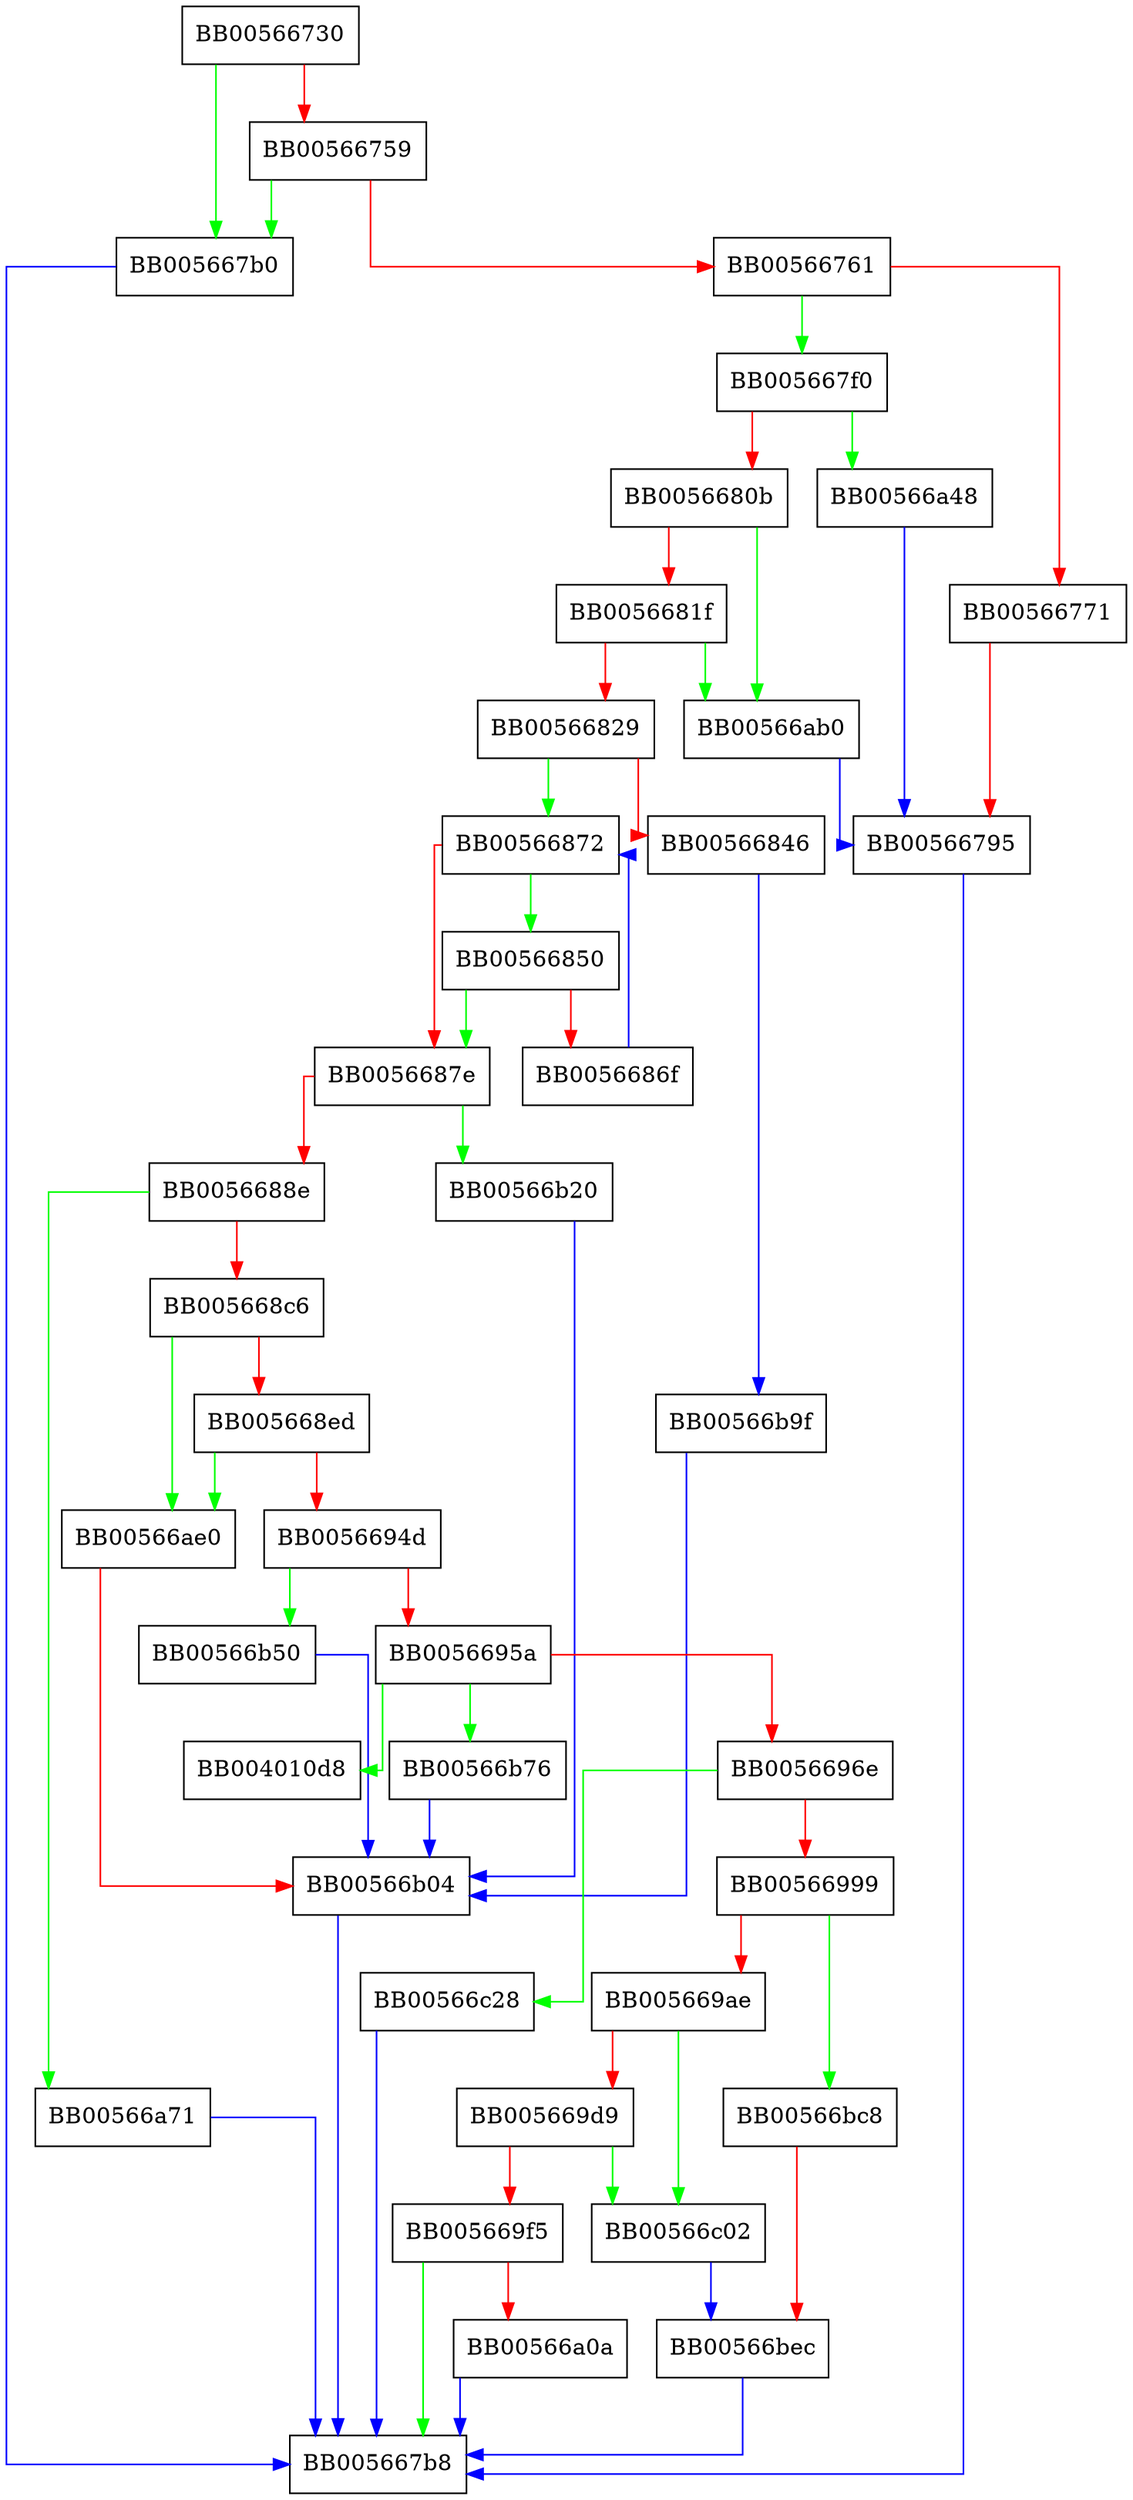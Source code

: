 digraph ossl_cms_Receipt_verify {
  node [shape="box"];
  graph [splines=ortho];
  BB00566730 -> BB005667b0 [color="green"];
  BB00566730 -> BB00566759 [color="red"];
  BB00566759 -> BB005667b0 [color="green"];
  BB00566759 -> BB00566761 [color="red"];
  BB00566761 -> BB005667f0 [color="green"];
  BB00566761 -> BB00566771 [color="red"];
  BB00566771 -> BB00566795 [color="red"];
  BB00566795 -> BB005667b8 [color="blue"];
  BB005667b0 -> BB005667b8 [color="blue"];
  BB005667f0 -> BB00566a48 [color="green"];
  BB005667f0 -> BB0056680b [color="red"];
  BB0056680b -> BB00566ab0 [color="green"];
  BB0056680b -> BB0056681f [color="red"];
  BB0056681f -> BB00566ab0 [color="green"];
  BB0056681f -> BB00566829 [color="red"];
  BB00566829 -> BB00566872 [color="green"];
  BB00566829 -> BB00566846 [color="red"];
  BB00566846 -> BB00566b9f [color="blue"];
  BB00566850 -> BB0056687e [color="green"];
  BB00566850 -> BB0056686f [color="red"];
  BB0056686f -> BB00566872 [color="blue"];
  BB00566872 -> BB00566850 [color="green"];
  BB00566872 -> BB0056687e [color="red"];
  BB0056687e -> BB00566b20 [color="green"];
  BB0056687e -> BB0056688e [color="red"];
  BB0056688e -> BB00566a71 [color="green"];
  BB0056688e -> BB005668c6 [color="red"];
  BB005668c6 -> BB00566ae0 [color="green"];
  BB005668c6 -> BB005668ed [color="red"];
  BB005668ed -> BB00566ae0 [color="green"];
  BB005668ed -> BB0056694d [color="red"];
  BB0056694d -> BB00566b50 [color="green"];
  BB0056694d -> BB0056695a [color="red"];
  BB0056695a -> BB004010d8 [color="green"];
  BB0056695a -> BB00566b76 [color="green"];
  BB0056695a -> BB0056696e [color="red"];
  BB0056696e -> BB00566c28 [color="green"];
  BB0056696e -> BB00566999 [color="red"];
  BB00566999 -> BB00566bc8 [color="green"];
  BB00566999 -> BB005669ae [color="red"];
  BB005669ae -> BB00566c02 [color="green"];
  BB005669ae -> BB005669d9 [color="red"];
  BB005669d9 -> BB00566c02 [color="green"];
  BB005669d9 -> BB005669f5 [color="red"];
  BB005669f5 -> BB005667b8 [color="green"];
  BB005669f5 -> BB00566a0a [color="red"];
  BB00566a0a -> BB005667b8 [color="blue"];
  BB00566a48 -> BB00566795 [color="blue"];
  BB00566a71 -> BB005667b8 [color="blue"];
  BB00566ab0 -> BB00566795 [color="blue"];
  BB00566ae0 -> BB00566b04 [color="red"];
  BB00566b04 -> BB005667b8 [color="blue"];
  BB00566b20 -> BB00566b04 [color="blue"];
  BB00566b50 -> BB00566b04 [color="blue"];
  BB00566b76 -> BB00566b04 [color="blue"];
  BB00566b9f -> BB00566b04 [color="blue"];
  BB00566bc8 -> BB00566bec [color="red"];
  BB00566bec -> BB005667b8 [color="blue"];
  BB00566c02 -> BB00566bec [color="blue"];
  BB00566c28 -> BB005667b8 [color="blue"];
}